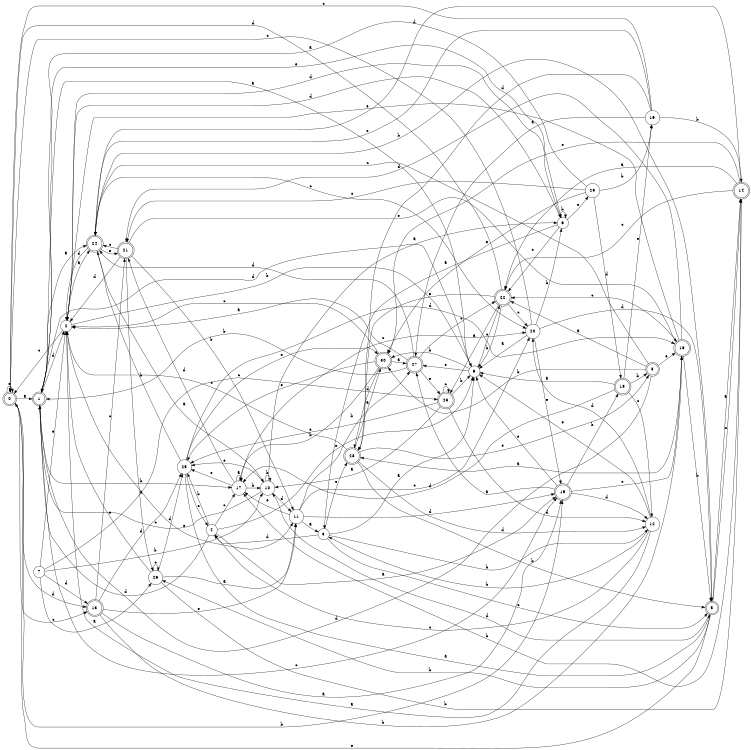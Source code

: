 digraph n25_9 {
__start0 [label="" shape="none"];

rankdir=LR;
size="8,5";

s0 [style="rounded,filled", color="black", fillcolor="white" shape="doublecircle", label="0"];
s1 [style="rounded,filled", color="black", fillcolor="white" shape="doublecircle", label="1"];
s2 [style="filled", color="black", fillcolor="white" shape="circle", label="2"];
s3 [style="filled", color="black", fillcolor="white" shape="circle", label="3"];
s4 [style="filled", color="black", fillcolor="white" shape="circle", label="4"];
s5 [style="rounded,filled", color="black", fillcolor="white" shape="doublecircle", label="5"];
s6 [style="filled", color="black", fillcolor="white" shape="circle", label="6"];
s7 [style="filled", color="black", fillcolor="white" shape="circle", label="7"];
s8 [style="rounded,filled", color="black", fillcolor="white" shape="doublecircle", label="8"];
s9 [style="filled", color="black", fillcolor="white" shape="circle", label="9"];
s10 [style="filled", color="black", fillcolor="white" shape="circle", label="10"];
s11 [style="filled", color="black", fillcolor="white" shape="circle", label="11"];
s12 [style="filled", color="black", fillcolor="white" shape="circle", label="12"];
s13 [style="rounded,filled", color="black", fillcolor="white" shape="doublecircle", label="13"];
s14 [style="rounded,filled", color="black", fillcolor="white" shape="doublecircle", label="14"];
s15 [style="rounded,filled", color="black", fillcolor="white" shape="doublecircle", label="15"];
s16 [style="rounded,filled", color="black", fillcolor="white" shape="doublecircle", label="16"];
s17 [style="filled", color="black", fillcolor="white" shape="circle", label="17"];
s18 [style="rounded,filled", color="black", fillcolor="white" shape="doublecircle", label="18"];
s19 [style="filled", color="black", fillcolor="white" shape="circle", label="19"];
s20 [style="filled", color="black", fillcolor="white" shape="circle", label="20"];
s21 [style="rounded,filled", color="black", fillcolor="white" shape="doublecircle", label="21"];
s22 [style="rounded,filled", color="black", fillcolor="white" shape="doublecircle", label="22"];
s23 [style="rounded,filled", color="black", fillcolor="white" shape="doublecircle", label="23"];
s24 [style="rounded,filled", color="black", fillcolor="white" shape="doublecircle", label="24"];
s25 [style="filled", color="black", fillcolor="white" shape="circle", label="25"];
s26 [style="filled", color="black", fillcolor="white" shape="circle", label="26"];
s27 [style="rounded,filled", color="black", fillcolor="white" shape="doublecircle", label="27"];
s28 [style="rounded,filled", color="black", fillcolor="white" shape="doublecircle", label="28"];
s29 [style="filled", color="black", fillcolor="white" shape="circle", label="29"];
s30 [style="rounded,filled", color="black", fillcolor="white" shape="doublecircle", label="30"];
s0 -> s1 [label="a"];
s0 -> s15 [label="b"];
s0 -> s13 [label="c"];
s0 -> s13 [label="d"];
s0 -> s0 [label="e"];
s1 -> s24 [label="a"];
s1 -> s17 [label="b"];
s1 -> s15 [label="c"];
s1 -> s2 [label="d"];
s1 -> s6 [label="e"];
s2 -> s24 [label="a"];
s2 -> s9 [label="b"];
s2 -> s0 [label="c"];
s2 -> s6 [label="d"];
s2 -> s11 [label="e"];
s3 -> s9 [label="a"];
s3 -> s12 [label="b"];
s3 -> s5 [label="c"];
s3 -> s4 [label="d"];
s3 -> s28 [label="e"];
s4 -> s15 [label="a"];
s4 -> s25 [label="b"];
s4 -> s17 [label="c"];
s4 -> s1 [label="d"];
s4 -> s9 [label="e"];
s5 -> s14 [label="a"];
s5 -> s26 [label="b"];
s5 -> s14 [label="c"];
s5 -> s10 [label="d"];
s5 -> s0 [label="e"];
s6 -> s3 [label="a"];
s6 -> s6 [label="b"];
s6 -> s22 [label="c"];
s6 -> s2 [label="d"];
s6 -> s29 [label="e"];
s7 -> s26 [label="a"];
s7 -> s10 [label="b"];
s7 -> s23 [label="c"];
s7 -> s13 [label="d"];
s7 -> s2 [label="e"];
s8 -> s22 [label="a"];
s8 -> s30 [label="b"];
s8 -> s24 [label="c"];
s8 -> s1 [label="d"];
s8 -> s16 [label="e"];
s9 -> s1 [label="a"];
s9 -> s30 [label="b"];
s9 -> s22 [label="c"];
s9 -> s1 [label="d"];
s9 -> s27 [label="e"];
s10 -> s6 [label="a"];
s10 -> s10 [label="b"];
s10 -> s1 [label="c"];
s10 -> s11 [label="d"];
s10 -> s25 [label="e"];
s11 -> s3 [label="a"];
s11 -> s27 [label="b"];
s11 -> s20 [label="c"];
s11 -> s15 [label="d"];
s11 -> s17 [label="e"];
s12 -> s2 [label="a"];
s12 -> s3 [label="b"];
s12 -> s4 [label="c"];
s12 -> s20 [label="d"];
s12 -> s9 [label="e"];
s13 -> s15 [label="a"];
s13 -> s16 [label="b"];
s13 -> s21 [label="c"];
s13 -> s25 [label="d"];
s13 -> s11 [label="e"];
s14 -> s22 [label="a"];
s14 -> s17 [label="b"];
s14 -> s22 [label="c"];
s14 -> s24 [label="d"];
s14 -> s30 [label="e"];
s15 -> s27 [label="a"];
s15 -> s18 [label="b"];
s15 -> s16 [label="c"];
s15 -> s12 [label="d"];
s15 -> s9 [label="e"];
s16 -> s28 [label="a"];
s16 -> s5 [label="b"];
s16 -> s22 [label="c"];
s16 -> s21 [label="d"];
s16 -> s2 [label="e"];
s17 -> s17 [label="a"];
s17 -> s10 [label="b"];
s17 -> s20 [label="c"];
s17 -> s21 [label="d"];
s17 -> s25 [label="e"];
s18 -> s9 [label="a"];
s18 -> s8 [label="b"];
s18 -> s12 [label="c"];
s18 -> s17 [label="d"];
s18 -> s19 [label="e"];
s19 -> s27 [label="a"];
s19 -> s14 [label="b"];
s19 -> s0 [label="c"];
s19 -> s28 [label="d"];
s19 -> s24 [label="e"];
s20 -> s9 [label="a"];
s20 -> s6 [label="b"];
s20 -> s0 [label="c"];
s20 -> s5 [label="d"];
s20 -> s15 [label="e"];
s21 -> s26 [label="a"];
s21 -> s11 [label="b"];
s21 -> s24 [label="c"];
s21 -> s2 [label="d"];
s21 -> s16 [label="e"];
s22 -> s23 [label="a"];
s22 -> s9 [label="b"];
s22 -> s20 [label="c"];
s22 -> s0 [label="d"];
s22 -> s28 [label="e"];
s23 -> s10 [label="a"];
s23 -> s9 [label="b"];
s23 -> s23 [label="c"];
s23 -> s12 [label="d"];
s23 -> s25 [label="e"];
s24 -> s10 [label="a"];
s24 -> s5 [label="b"];
s24 -> s20 [label="c"];
s24 -> s2 [label="d"];
s24 -> s21 [label="e"];
s25 -> s5 [label="a"];
s25 -> s24 [label="b"];
s25 -> s4 [label="c"];
s25 -> s16 [label="d"];
s25 -> s30 [label="e"];
s26 -> s11 [label="a"];
s26 -> s14 [label="b"];
s26 -> s26 [label="c"];
s26 -> s25 [label="d"];
s26 -> s2 [label="e"];
s27 -> s2 [label="a"];
s27 -> s1 [label="b"];
s27 -> s22 [label="c"];
s27 -> s24 [label="d"];
s27 -> s23 [label="e"];
s28 -> s30 [label="a"];
s28 -> s5 [label="b"];
s28 -> s2 [label="c"];
s28 -> s12 [label="d"];
s28 -> s8 [label="e"];
s29 -> s1 [label="a"];
s29 -> s19 [label="b"];
s29 -> s21 [label="c"];
s29 -> s18 [label="d"];
s29 -> s30 [label="e"];
s30 -> s27 [label="a"];
s30 -> s17 [label="b"];
s30 -> s2 [label="c"];
s30 -> s28 [label="d"];
s30 -> s25 [label="e"];

}